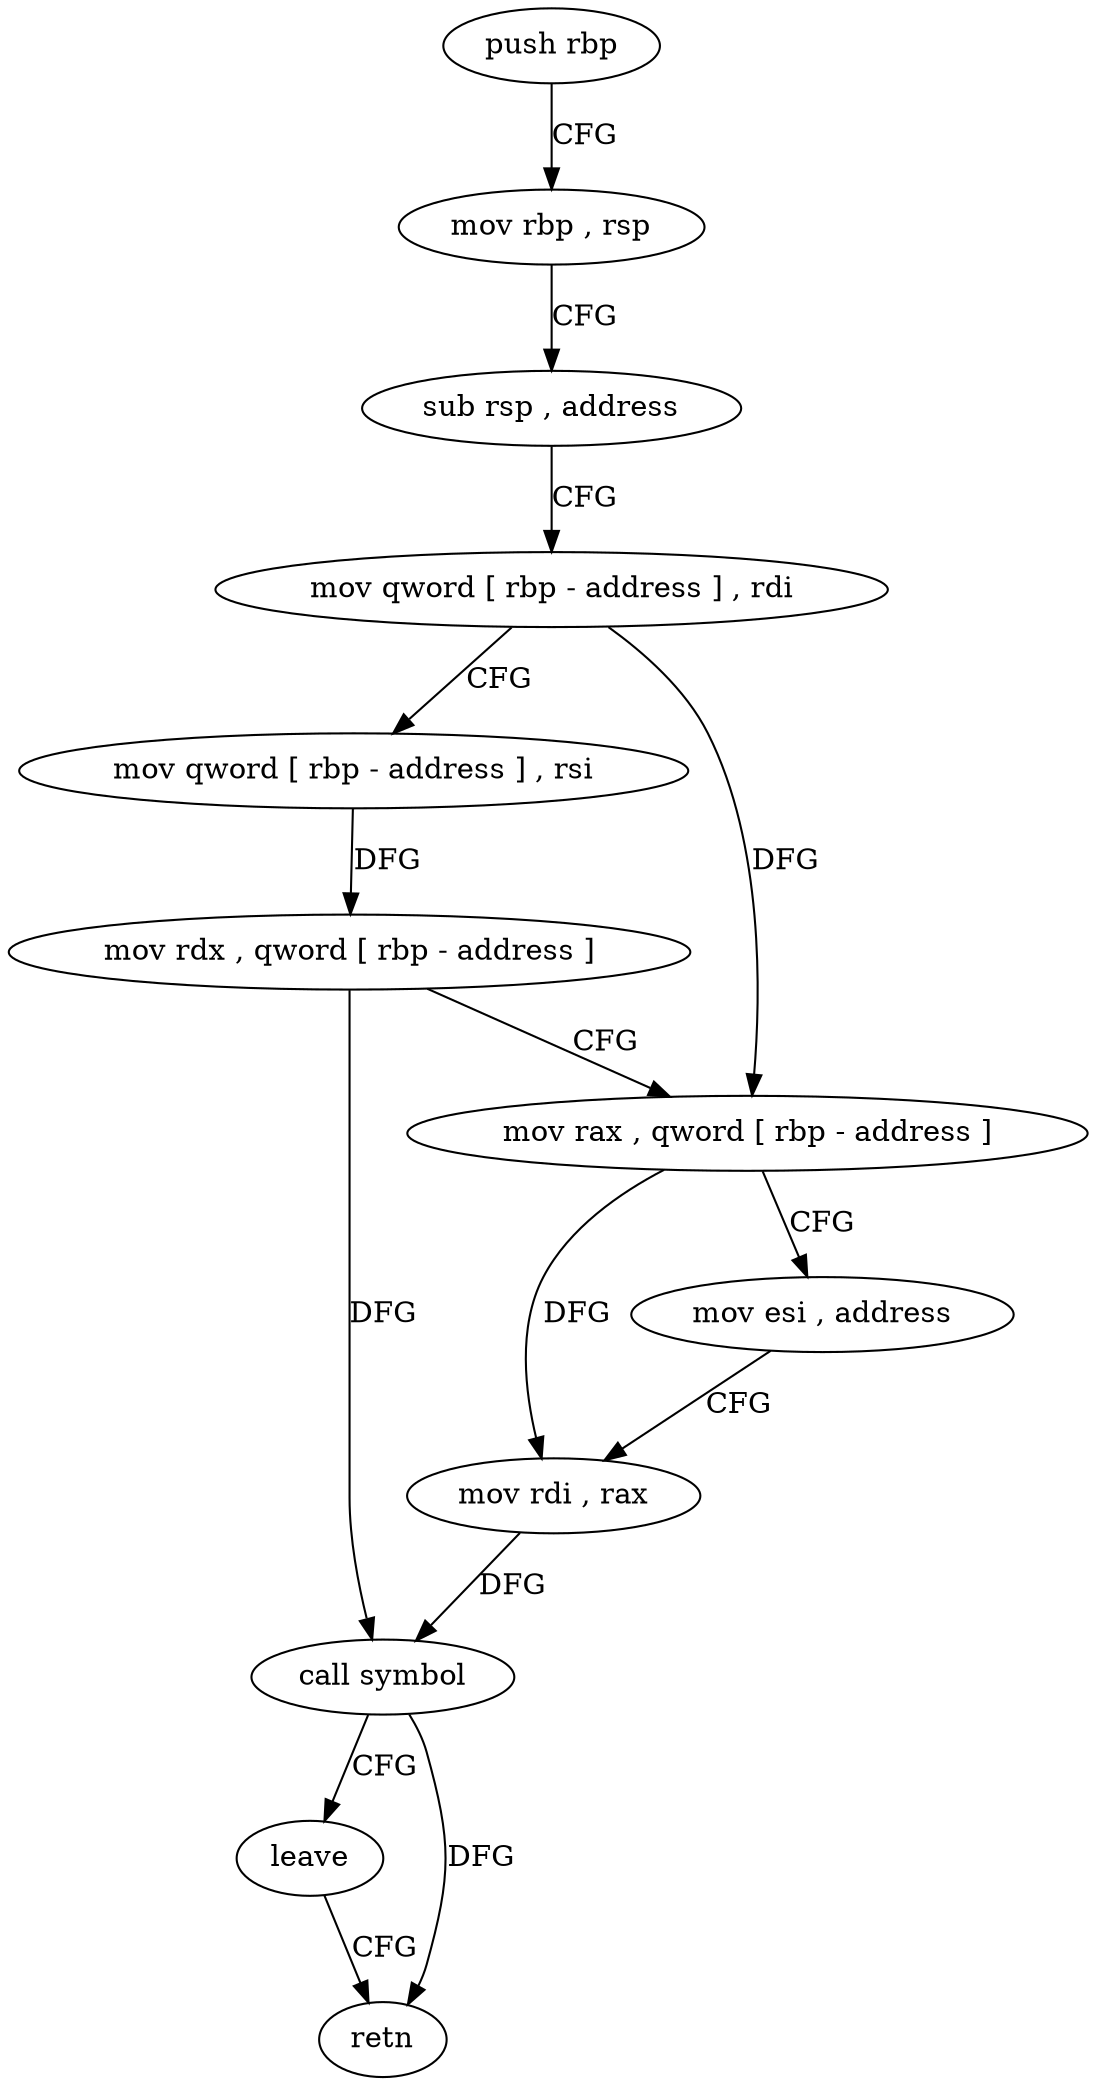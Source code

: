 digraph "func" {
"230014" [label = "push rbp" ]
"230015" [label = "mov rbp , rsp" ]
"230018" [label = "sub rsp , address" ]
"230022" [label = "mov qword [ rbp - address ] , rdi" ]
"230026" [label = "mov qword [ rbp - address ] , rsi" ]
"230030" [label = "mov rdx , qword [ rbp - address ]" ]
"230034" [label = "mov rax , qword [ rbp - address ]" ]
"230038" [label = "mov esi , address" ]
"230043" [label = "mov rdi , rax" ]
"230046" [label = "call symbol" ]
"230051" [label = "leave" ]
"230052" [label = "retn" ]
"230014" -> "230015" [ label = "CFG" ]
"230015" -> "230018" [ label = "CFG" ]
"230018" -> "230022" [ label = "CFG" ]
"230022" -> "230026" [ label = "CFG" ]
"230022" -> "230034" [ label = "DFG" ]
"230026" -> "230030" [ label = "DFG" ]
"230030" -> "230034" [ label = "CFG" ]
"230030" -> "230046" [ label = "DFG" ]
"230034" -> "230038" [ label = "CFG" ]
"230034" -> "230043" [ label = "DFG" ]
"230038" -> "230043" [ label = "CFG" ]
"230043" -> "230046" [ label = "DFG" ]
"230046" -> "230051" [ label = "CFG" ]
"230046" -> "230052" [ label = "DFG" ]
"230051" -> "230052" [ label = "CFG" ]
}
